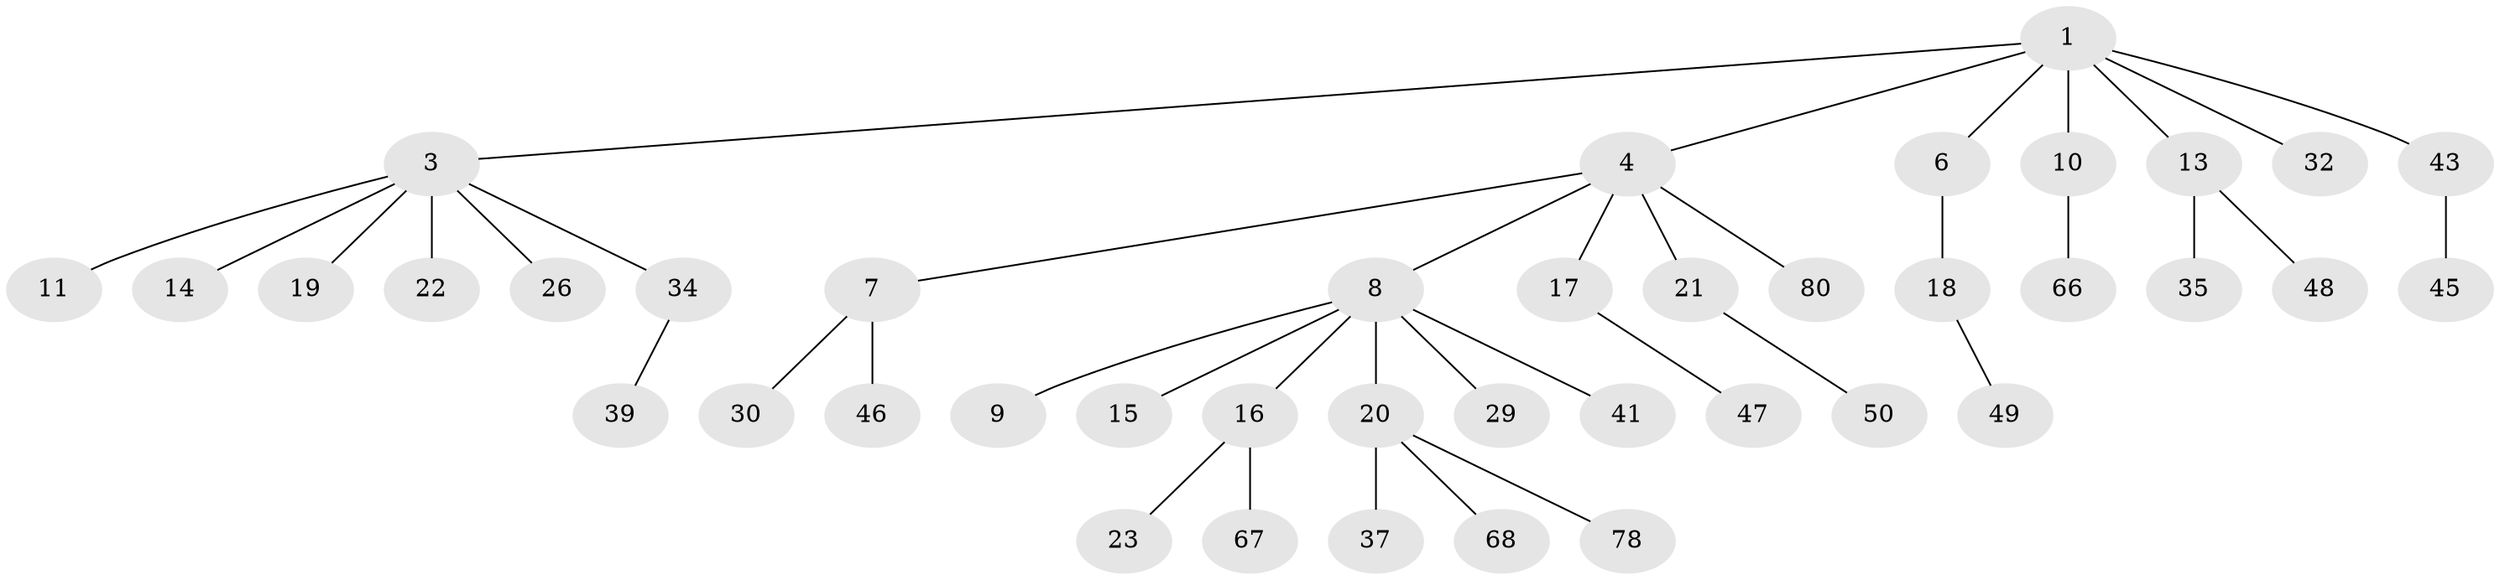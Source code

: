 // original degree distribution, {4: 0.03614457831325301, 6: 0.03614457831325301, 3: 0.13253012048192772, 8: 0.024096385542168676, 2: 0.20481927710843373, 1: 0.5542168674698795, 5: 0.012048192771084338}
// Generated by graph-tools (version 1.1) at 2025/15/03/09/25 04:15:22]
// undirected, 41 vertices, 40 edges
graph export_dot {
graph [start="1"]
  node [color=gray90,style=filled];
  1 [super="+2+77"];
  3 [super="+12"];
  4 [super="+5"];
  6;
  7;
  8 [super="+25"];
  9;
  10 [super="+57+79"];
  11;
  13 [super="+61"];
  14 [super="+73"];
  15;
  16;
  17;
  18 [super="+24"];
  19 [super="+60"];
  20 [super="+58+54+44+27+36"];
  21 [super="+65"];
  22 [super="+59"];
  23 [super="+31+55"];
  26;
  29;
  30;
  32 [super="+64"];
  34;
  35 [super="+81"];
  37;
  39 [super="+63"];
  41 [super="+69"];
  43 [super="+71"];
  45;
  46;
  47;
  48;
  49;
  50;
  66 [super="+74"];
  67;
  68 [super="+76"];
  78;
  80;
  1 -- 4;
  1 -- 32;
  1 -- 3;
  1 -- 6;
  1 -- 10;
  1 -- 43;
  1 -- 13;
  3 -- 11;
  3 -- 14;
  3 -- 22;
  3 -- 26;
  3 -- 19;
  3 -- 34;
  4 -- 80;
  4 -- 17;
  4 -- 21;
  4 -- 7;
  4 -- 8;
  6 -- 18;
  7 -- 30;
  7 -- 46;
  8 -- 9;
  8 -- 15;
  8 -- 16;
  8 -- 20;
  8 -- 29;
  8 -- 41;
  10 -- 66;
  13 -- 35;
  13 -- 48;
  16 -- 23;
  16 -- 67;
  17 -- 47;
  18 -- 49;
  20 -- 37;
  20 -- 78;
  20 -- 68;
  21 -- 50;
  34 -- 39;
  43 -- 45;
}
